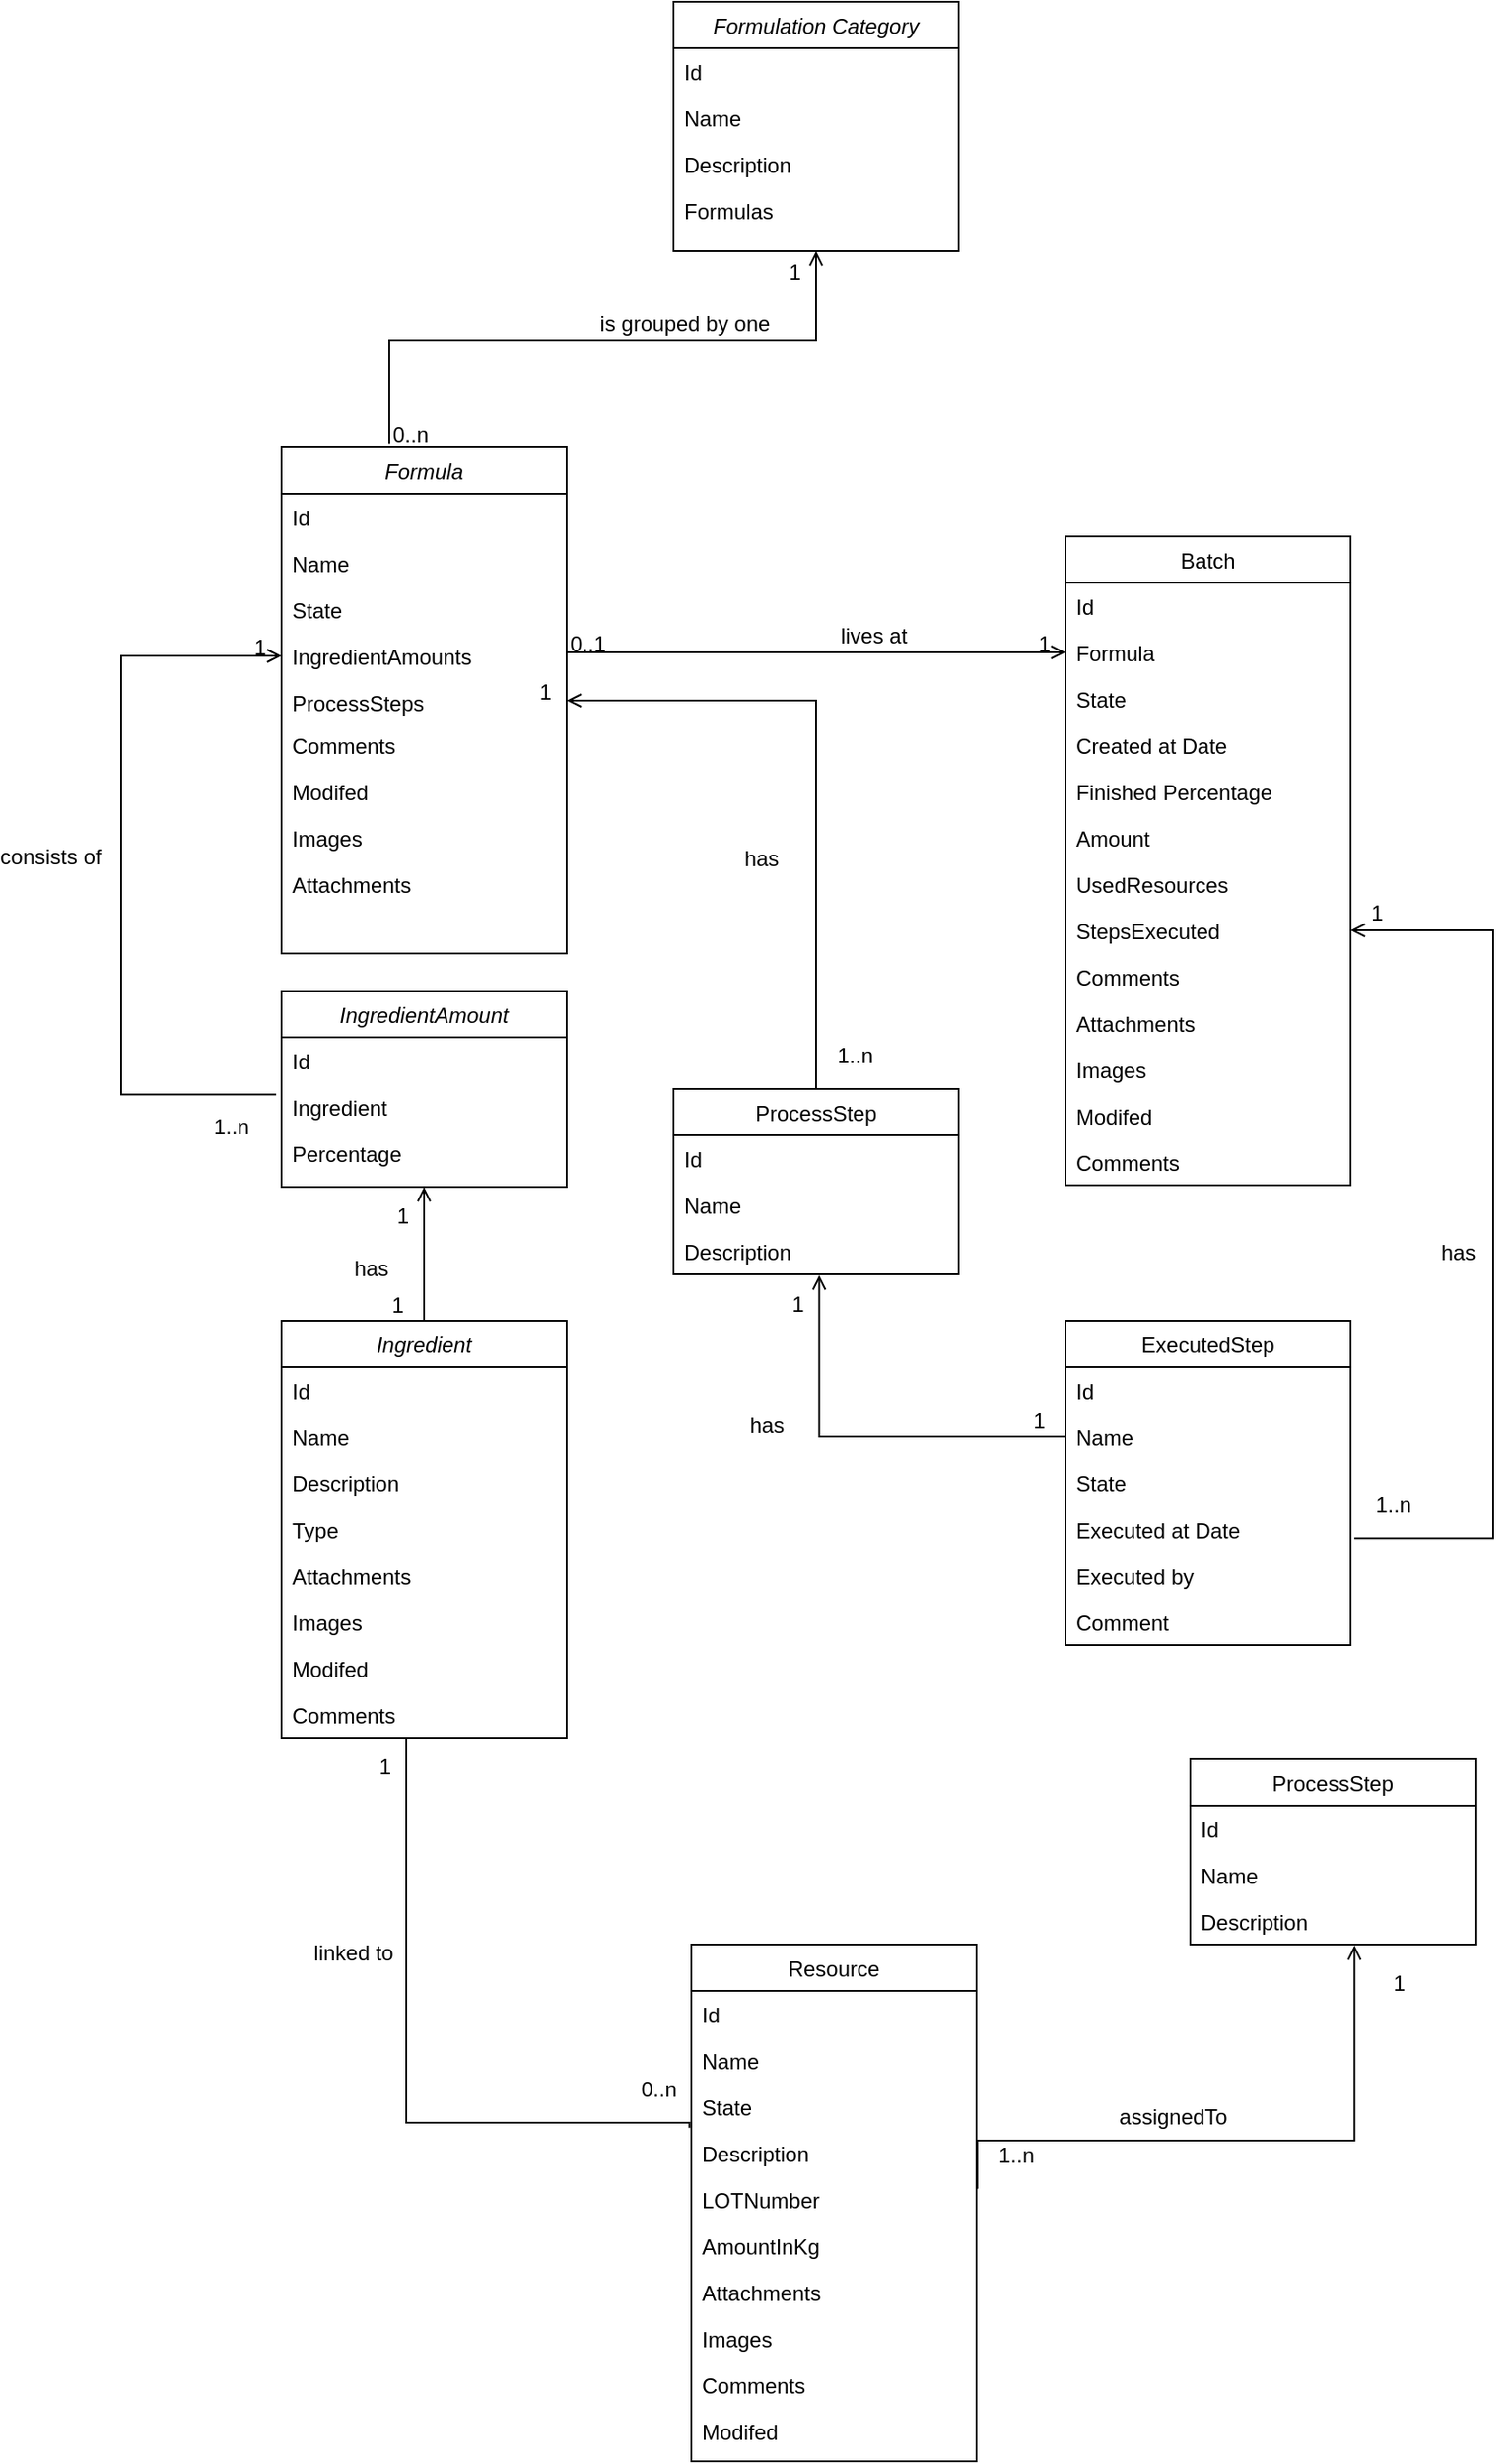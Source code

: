 <mxfile version="19.0.0" type="github">
  <diagram id="C5RBs43oDa-KdzZeNtuy" name="Page-1">
    <mxGraphModel dx="3773" dy="1705" grid="1" gridSize="10" guides="1" tooltips="1" connect="1" arrows="1" fold="1" page="1" pageScale="1" pageWidth="827" pageHeight="1169" math="0" shadow="0">
      <root>
        <mxCell id="WIyWlLk6GJQsqaUBKTNV-0" />
        <mxCell id="WIyWlLk6GJQsqaUBKTNV-1" parent="WIyWlLk6GJQsqaUBKTNV-0" />
        <mxCell id="zkfFHV4jXpPFQw0GAbJ--0" value="Formula" style="swimlane;fontStyle=2;align=center;verticalAlign=top;childLayout=stackLayout;horizontal=1;startSize=26;horizontalStack=0;resizeParent=1;resizeLast=0;collapsible=1;marginBottom=0;rounded=0;shadow=0;strokeWidth=1;" parent="WIyWlLk6GJQsqaUBKTNV-1" vertex="1">
          <mxGeometry x="60" y="280" width="160" height="284" as="geometry">
            <mxRectangle x="230" y="140" width="160" height="26" as="alternateBounds" />
          </mxGeometry>
        </mxCell>
        <mxCell id="zkfFHV4jXpPFQw0GAbJ--2" value="Id" style="text;align=left;verticalAlign=top;spacingLeft=4;spacingRight=4;overflow=hidden;rotatable=0;points=[[0,0.5],[1,0.5]];portConstraint=eastwest;rounded=0;shadow=0;html=0;" parent="zkfFHV4jXpPFQw0GAbJ--0" vertex="1">
          <mxGeometry y="26" width="160" height="26" as="geometry" />
        </mxCell>
        <mxCell id="zkfFHV4jXpPFQw0GAbJ--3" value="Name" style="text;align=left;verticalAlign=top;spacingLeft=4;spacingRight=4;overflow=hidden;rotatable=0;points=[[0,0.5],[1,0.5]];portConstraint=eastwest;rounded=0;shadow=0;html=0;" parent="zkfFHV4jXpPFQw0GAbJ--0" vertex="1">
          <mxGeometry y="52" width="160" height="26" as="geometry" />
        </mxCell>
        <mxCell id="-u5SXFbWH8fU-Zkg5iuL-2" value="State" style="text;align=left;verticalAlign=top;spacingLeft=4;spacingRight=4;overflow=hidden;rotatable=0;points=[[0,0.5],[1,0.5]];portConstraint=eastwest;rounded=0;shadow=0;html=0;" parent="zkfFHV4jXpPFQw0GAbJ--0" vertex="1">
          <mxGeometry y="78" width="160" height="26" as="geometry" />
        </mxCell>
        <mxCell id="zkfFHV4jXpPFQw0GAbJ--1" value="IngredientAmounts" style="text;align=left;verticalAlign=top;spacingLeft=4;spacingRight=4;overflow=hidden;rotatable=0;points=[[0,0.5],[1,0.5]];portConstraint=eastwest;" parent="zkfFHV4jXpPFQw0GAbJ--0" vertex="1">
          <mxGeometry y="104" width="160" height="26" as="geometry" />
        </mxCell>
        <mxCell id="-u5SXFbWH8fU-Zkg5iuL-1" value="ProcessSteps" style="text;align=left;verticalAlign=top;spacingLeft=4;spacingRight=4;overflow=hidden;rotatable=0;points=[[0,0.5],[1,0.5]];portConstraint=eastwest;rounded=0;shadow=0;html=0;" parent="zkfFHV4jXpPFQw0GAbJ--0" vertex="1">
          <mxGeometry y="130" width="160" height="24" as="geometry" />
        </mxCell>
        <mxCell id="-u5SXFbWH8fU-Zkg5iuL-36" value="Comments" style="text;align=left;verticalAlign=top;spacingLeft=4;spacingRight=4;overflow=hidden;rotatable=0;points=[[0,0.5],[1,0.5]];portConstraint=eastwest;rounded=0;shadow=0;html=0;" parent="zkfFHV4jXpPFQw0GAbJ--0" vertex="1">
          <mxGeometry y="154" width="160" height="26" as="geometry" />
        </mxCell>
        <mxCell id="-u5SXFbWH8fU-Zkg5iuL-37" value="Modifed" style="text;align=left;verticalAlign=top;spacingLeft=4;spacingRight=4;overflow=hidden;rotatable=0;points=[[0,0.5],[1,0.5]];portConstraint=eastwest;rounded=0;shadow=0;html=0;" parent="zkfFHV4jXpPFQw0GAbJ--0" vertex="1">
          <mxGeometry y="180" width="160" height="26" as="geometry" />
        </mxCell>
        <mxCell id="-u5SXFbWH8fU-Zkg5iuL-38" value="Images" style="text;align=left;verticalAlign=top;spacingLeft=4;spacingRight=4;overflow=hidden;rotatable=0;points=[[0,0.5],[1,0.5]];portConstraint=eastwest;rounded=0;shadow=0;html=0;" parent="zkfFHV4jXpPFQw0GAbJ--0" vertex="1">
          <mxGeometry y="206" width="160" height="26" as="geometry" />
        </mxCell>
        <mxCell id="-u5SXFbWH8fU-Zkg5iuL-39" value="Attachments" style="text;align=left;verticalAlign=top;spacingLeft=4;spacingRight=4;overflow=hidden;rotatable=0;points=[[0,0.5],[1,0.5]];portConstraint=eastwest;rounded=0;shadow=0;html=0;" parent="zkfFHV4jXpPFQw0GAbJ--0" vertex="1">
          <mxGeometry y="232" width="160" height="26" as="geometry" />
        </mxCell>
        <mxCell id="zkfFHV4jXpPFQw0GAbJ--13" value="ProcessStep" style="swimlane;fontStyle=0;align=center;verticalAlign=top;childLayout=stackLayout;horizontal=1;startSize=26;horizontalStack=0;resizeParent=1;resizeLast=0;collapsible=1;marginBottom=0;rounded=0;shadow=0;strokeWidth=1;" parent="WIyWlLk6GJQsqaUBKTNV-1" vertex="1">
          <mxGeometry x="280" y="640" width="160" height="104" as="geometry">
            <mxRectangle x="340" y="380" width="170" height="26" as="alternateBounds" />
          </mxGeometry>
        </mxCell>
        <mxCell id="zkfFHV4jXpPFQw0GAbJ--14" value="Id" style="text;align=left;verticalAlign=top;spacingLeft=4;spacingRight=4;overflow=hidden;rotatable=0;points=[[0,0.5],[1,0.5]];portConstraint=eastwest;" parent="zkfFHV4jXpPFQw0GAbJ--13" vertex="1">
          <mxGeometry y="26" width="160" height="26" as="geometry" />
        </mxCell>
        <mxCell id="-u5SXFbWH8fU-Zkg5iuL-66" value="Name" style="text;align=left;verticalAlign=top;spacingLeft=4;spacingRight=4;overflow=hidden;rotatable=0;points=[[0,0.5],[1,0.5]];portConstraint=eastwest;rounded=0;shadow=0;html=0;" parent="zkfFHV4jXpPFQw0GAbJ--13" vertex="1">
          <mxGeometry y="52" width="160" height="26" as="geometry" />
        </mxCell>
        <mxCell id="-u5SXFbWH8fU-Zkg5iuL-0" value="Description" style="text;align=left;verticalAlign=top;spacingLeft=4;spacingRight=4;overflow=hidden;rotatable=0;points=[[0,0.5],[1,0.5]];portConstraint=eastwest;rounded=0;shadow=0;html=0;" parent="zkfFHV4jXpPFQw0GAbJ--13" vertex="1">
          <mxGeometry y="78" width="160" height="26" as="geometry" />
        </mxCell>
        <mxCell id="zkfFHV4jXpPFQw0GAbJ--17" value="Batch" style="swimlane;fontStyle=0;align=center;verticalAlign=top;childLayout=stackLayout;horizontal=1;startSize=26;horizontalStack=0;resizeParent=1;resizeLast=0;collapsible=1;marginBottom=0;rounded=0;shadow=0;strokeWidth=1;" parent="WIyWlLk6GJQsqaUBKTNV-1" vertex="1">
          <mxGeometry x="500" y="330" width="160" height="364" as="geometry">
            <mxRectangle x="550" y="140" width="160" height="26" as="alternateBounds" />
          </mxGeometry>
        </mxCell>
        <mxCell id="zkfFHV4jXpPFQw0GAbJ--18" value="Id" style="text;align=left;verticalAlign=top;spacingLeft=4;spacingRight=4;overflow=hidden;rotatable=0;points=[[0,0.5],[1,0.5]];portConstraint=eastwest;" parent="zkfFHV4jXpPFQw0GAbJ--17" vertex="1">
          <mxGeometry y="26" width="160" height="26" as="geometry" />
        </mxCell>
        <mxCell id="zkfFHV4jXpPFQw0GAbJ--19" value="Formula" style="text;align=left;verticalAlign=top;spacingLeft=4;spacingRight=4;overflow=hidden;rotatable=0;points=[[0,0.5],[1,0.5]];portConstraint=eastwest;rounded=0;shadow=0;html=0;" parent="zkfFHV4jXpPFQw0GAbJ--17" vertex="1">
          <mxGeometry y="52" width="160" height="26" as="geometry" />
        </mxCell>
        <mxCell id="zkfFHV4jXpPFQw0GAbJ--20" value="State" style="text;align=left;verticalAlign=top;spacingLeft=4;spacingRight=4;overflow=hidden;rotatable=0;points=[[0,0.5],[1,0.5]];portConstraint=eastwest;rounded=0;shadow=0;html=0;" parent="zkfFHV4jXpPFQw0GAbJ--17" vertex="1">
          <mxGeometry y="78" width="160" height="26" as="geometry" />
        </mxCell>
        <mxCell id="-u5SXFbWH8fU-Zkg5iuL-72" value="Created at Date" style="text;align=left;verticalAlign=top;spacingLeft=4;spacingRight=4;overflow=hidden;rotatable=0;points=[[0,0.5],[1,0.5]];portConstraint=eastwest;rounded=0;shadow=0;html=0;" parent="zkfFHV4jXpPFQw0GAbJ--17" vertex="1">
          <mxGeometry y="104" width="160" height="26" as="geometry" />
        </mxCell>
        <mxCell id="zkfFHV4jXpPFQw0GAbJ--22" value="Finished Percentage" style="text;align=left;verticalAlign=top;spacingLeft=4;spacingRight=4;overflow=hidden;rotatable=0;points=[[0,0.5],[1,0.5]];portConstraint=eastwest;rounded=0;shadow=0;html=0;" parent="zkfFHV4jXpPFQw0GAbJ--17" vertex="1">
          <mxGeometry y="130" width="160" height="26" as="geometry" />
        </mxCell>
        <mxCell id="zkfFHV4jXpPFQw0GAbJ--21" value="Amount" style="text;align=left;verticalAlign=top;spacingLeft=4;spacingRight=4;overflow=hidden;rotatable=0;points=[[0,0.5],[1,0.5]];portConstraint=eastwest;rounded=0;shadow=0;html=0;" parent="zkfFHV4jXpPFQw0GAbJ--17" vertex="1">
          <mxGeometry y="156" width="160" height="26" as="geometry" />
        </mxCell>
        <mxCell id="-u5SXFbWH8fU-Zkg5iuL-101" value="UsedResources" style="text;align=left;verticalAlign=top;spacingLeft=4;spacingRight=4;overflow=hidden;rotatable=0;points=[[0,0.5],[1,0.5]];portConstraint=eastwest;rounded=0;shadow=0;html=0;" parent="zkfFHV4jXpPFQw0GAbJ--17" vertex="1">
          <mxGeometry y="182" width="160" height="26" as="geometry" />
        </mxCell>
        <mxCell id="zkfFHV4jXpPFQw0GAbJ--24" value="StepsExecuted" style="text;align=left;verticalAlign=top;spacingLeft=4;spacingRight=4;overflow=hidden;rotatable=0;points=[[0,0.5],[1,0.5]];portConstraint=eastwest;" parent="zkfFHV4jXpPFQw0GAbJ--17" vertex="1">
          <mxGeometry y="208" width="160" height="26" as="geometry" />
        </mxCell>
        <mxCell id="-u5SXFbWH8fU-Zkg5iuL-71" value="Comments" style="text;align=left;verticalAlign=top;spacingLeft=4;spacingRight=4;overflow=hidden;rotatable=0;points=[[0,0.5],[1,0.5]];portConstraint=eastwest;rounded=0;shadow=0;html=0;" parent="zkfFHV4jXpPFQw0GAbJ--17" vertex="1">
          <mxGeometry y="234" width="160" height="26" as="geometry" />
        </mxCell>
        <mxCell id="-u5SXFbWH8fU-Zkg5iuL-61" value="Attachments" style="text;align=left;verticalAlign=top;spacingLeft=4;spacingRight=4;overflow=hidden;rotatable=0;points=[[0,0.5],[1,0.5]];portConstraint=eastwest;rounded=0;shadow=0;html=0;" parent="zkfFHV4jXpPFQw0GAbJ--17" vertex="1">
          <mxGeometry y="260" width="160" height="26" as="geometry" />
        </mxCell>
        <mxCell id="-u5SXFbWH8fU-Zkg5iuL-62" value="Images" style="text;align=left;verticalAlign=top;spacingLeft=4;spacingRight=4;overflow=hidden;rotatable=0;points=[[0,0.5],[1,0.5]];portConstraint=eastwest;rounded=0;shadow=0;html=0;" parent="zkfFHV4jXpPFQw0GAbJ--17" vertex="1">
          <mxGeometry y="286" width="160" height="26" as="geometry" />
        </mxCell>
        <mxCell id="-u5SXFbWH8fU-Zkg5iuL-63" value="Modifed" style="text;align=left;verticalAlign=top;spacingLeft=4;spacingRight=4;overflow=hidden;rotatable=0;points=[[0,0.5],[1,0.5]];portConstraint=eastwest;rounded=0;shadow=0;html=0;" parent="zkfFHV4jXpPFQw0GAbJ--17" vertex="1">
          <mxGeometry y="312" width="160" height="26" as="geometry" />
        </mxCell>
        <mxCell id="-u5SXFbWH8fU-Zkg5iuL-64" value="Comments" style="text;align=left;verticalAlign=top;spacingLeft=4;spacingRight=4;overflow=hidden;rotatable=0;points=[[0,0.5],[1,0.5]];portConstraint=eastwest;rounded=0;shadow=0;html=0;" parent="zkfFHV4jXpPFQw0GAbJ--17" vertex="1">
          <mxGeometry y="338" width="160" height="26" as="geometry" />
        </mxCell>
        <mxCell id="zkfFHV4jXpPFQw0GAbJ--26" value="" style="endArrow=open;shadow=0;strokeWidth=1;rounded=0;endFill=1;edgeStyle=elbowEdgeStyle;elbow=vertical;entryX=0;entryY=0.5;entryDx=0;entryDy=0;" parent="WIyWlLk6GJQsqaUBKTNV-1" source="zkfFHV4jXpPFQw0GAbJ--0" target="zkfFHV4jXpPFQw0GAbJ--19" edge="1">
          <mxGeometry x="0.5" y="41" relative="1" as="geometry">
            <mxPoint x="380" y="402" as="sourcePoint" />
            <mxPoint x="540" y="402" as="targetPoint" />
            <mxPoint x="-40" y="32" as="offset" />
          </mxGeometry>
        </mxCell>
        <mxCell id="zkfFHV4jXpPFQw0GAbJ--27" value="0..1" style="resizable=0;align=left;verticalAlign=bottom;labelBackgroundColor=none;fontSize=12;" parent="zkfFHV4jXpPFQw0GAbJ--26" connectable="0" vertex="1">
          <mxGeometry x="-1" relative="1" as="geometry">
            <mxPoint y="4" as="offset" />
          </mxGeometry>
        </mxCell>
        <mxCell id="zkfFHV4jXpPFQw0GAbJ--28" value="1" style="resizable=0;align=right;verticalAlign=bottom;labelBackgroundColor=none;fontSize=12;" parent="zkfFHV4jXpPFQw0GAbJ--26" connectable="0" vertex="1">
          <mxGeometry x="1" relative="1" as="geometry">
            <mxPoint x="-7" y="4" as="offset" />
          </mxGeometry>
        </mxCell>
        <mxCell id="zkfFHV4jXpPFQw0GAbJ--29" value="lives at" style="text;html=1;resizable=0;points=[];;align=center;verticalAlign=middle;labelBackgroundColor=none;rounded=0;shadow=0;strokeWidth=1;fontSize=12;" parent="zkfFHV4jXpPFQw0GAbJ--26" vertex="1" connectable="0">
          <mxGeometry x="0.5" y="49" relative="1" as="geometry">
            <mxPoint x="-38" y="40" as="offset" />
          </mxGeometry>
        </mxCell>
        <mxCell id="-u5SXFbWH8fU-Zkg5iuL-3" value="Ingredient" style="swimlane;fontStyle=2;align=center;verticalAlign=top;childLayout=stackLayout;horizontal=1;startSize=26;horizontalStack=0;resizeParent=1;resizeLast=0;collapsible=1;marginBottom=0;rounded=0;shadow=0;strokeWidth=1;" parent="WIyWlLk6GJQsqaUBKTNV-1" vertex="1">
          <mxGeometry x="60" y="770" width="160" height="234" as="geometry">
            <mxRectangle x="230" y="140" width="160" height="26" as="alternateBounds" />
          </mxGeometry>
        </mxCell>
        <mxCell id="-u5SXFbWH8fU-Zkg5iuL-4" value="Id" style="text;align=left;verticalAlign=top;spacingLeft=4;spacingRight=4;overflow=hidden;rotatable=0;points=[[0,0.5],[1,0.5]];portConstraint=eastwest;rounded=0;shadow=0;html=0;" parent="-u5SXFbWH8fU-Zkg5iuL-3" vertex="1">
          <mxGeometry y="26" width="160" height="26" as="geometry" />
        </mxCell>
        <mxCell id="-u5SXFbWH8fU-Zkg5iuL-5" value="Name" style="text;align=left;verticalAlign=top;spacingLeft=4;spacingRight=4;overflow=hidden;rotatable=0;points=[[0,0.5],[1,0.5]];portConstraint=eastwest;rounded=0;shadow=0;html=0;" parent="-u5SXFbWH8fU-Zkg5iuL-3" vertex="1">
          <mxGeometry y="52" width="160" height="26" as="geometry" />
        </mxCell>
        <mxCell id="-u5SXFbWH8fU-Zkg5iuL-6" value="Description" style="text;align=left;verticalAlign=top;spacingLeft=4;spacingRight=4;overflow=hidden;rotatable=0;points=[[0,0.5],[1,0.5]];portConstraint=eastwest;rounded=0;shadow=0;html=0;" parent="-u5SXFbWH8fU-Zkg5iuL-3" vertex="1">
          <mxGeometry y="78" width="160" height="26" as="geometry" />
        </mxCell>
        <mxCell id="-u5SXFbWH8fU-Zkg5iuL-22" value="Type" style="text;align=left;verticalAlign=top;spacingLeft=4;spacingRight=4;overflow=hidden;rotatable=0;points=[[0,0.5],[1,0.5]];portConstraint=eastwest;rounded=0;shadow=0;html=0;" parent="-u5SXFbWH8fU-Zkg5iuL-3" vertex="1">
          <mxGeometry y="104" width="160" height="26" as="geometry" />
        </mxCell>
        <mxCell id="-u5SXFbWH8fU-Zkg5iuL-59" value="Attachments" style="text;align=left;verticalAlign=top;spacingLeft=4;spacingRight=4;overflow=hidden;rotatable=0;points=[[0,0.5],[1,0.5]];portConstraint=eastwest;rounded=0;shadow=0;html=0;" parent="-u5SXFbWH8fU-Zkg5iuL-3" vertex="1">
          <mxGeometry y="130" width="160" height="26" as="geometry" />
        </mxCell>
        <mxCell id="-u5SXFbWH8fU-Zkg5iuL-58" value="Images" style="text;align=left;verticalAlign=top;spacingLeft=4;spacingRight=4;overflow=hidden;rotatable=0;points=[[0,0.5],[1,0.5]];portConstraint=eastwest;rounded=0;shadow=0;html=0;" parent="-u5SXFbWH8fU-Zkg5iuL-3" vertex="1">
          <mxGeometry y="156" width="160" height="26" as="geometry" />
        </mxCell>
        <mxCell id="-u5SXFbWH8fU-Zkg5iuL-57" value="Modifed" style="text;align=left;verticalAlign=top;spacingLeft=4;spacingRight=4;overflow=hidden;rotatable=0;points=[[0,0.5],[1,0.5]];portConstraint=eastwest;rounded=0;shadow=0;html=0;" parent="-u5SXFbWH8fU-Zkg5iuL-3" vertex="1">
          <mxGeometry y="182" width="160" height="26" as="geometry" />
        </mxCell>
        <mxCell id="-u5SXFbWH8fU-Zkg5iuL-56" value="Comments" style="text;align=left;verticalAlign=top;spacingLeft=4;spacingRight=4;overflow=hidden;rotatable=0;points=[[0,0.5],[1,0.5]];portConstraint=eastwest;rounded=0;shadow=0;html=0;" parent="-u5SXFbWH8fU-Zkg5iuL-3" vertex="1">
          <mxGeometry y="208" width="160" height="26" as="geometry" />
        </mxCell>
        <mxCell id="-u5SXFbWH8fU-Zkg5iuL-11" value="Formulation Category" style="swimlane;fontStyle=2;align=center;verticalAlign=top;childLayout=stackLayout;horizontal=1;startSize=26;horizontalStack=0;resizeParent=1;resizeLast=0;collapsible=1;marginBottom=0;rounded=0;shadow=0;strokeWidth=1;" parent="WIyWlLk6GJQsqaUBKTNV-1" vertex="1">
          <mxGeometry x="280" y="30" width="160" height="140" as="geometry">
            <mxRectangle x="230" y="140" width="160" height="26" as="alternateBounds" />
          </mxGeometry>
        </mxCell>
        <mxCell id="-u5SXFbWH8fU-Zkg5iuL-12" value="Id" style="text;align=left;verticalAlign=top;spacingLeft=4;spacingRight=4;overflow=hidden;rotatable=0;points=[[0,0.5],[1,0.5]];portConstraint=eastwest;rounded=0;shadow=0;html=0;" parent="-u5SXFbWH8fU-Zkg5iuL-11" vertex="1">
          <mxGeometry y="26" width="160" height="26" as="geometry" />
        </mxCell>
        <mxCell id="-u5SXFbWH8fU-Zkg5iuL-13" value="Name" style="text;align=left;verticalAlign=top;spacingLeft=4;spacingRight=4;overflow=hidden;rotatable=0;points=[[0,0.5],[1,0.5]];portConstraint=eastwest;rounded=0;shadow=0;html=0;" parent="-u5SXFbWH8fU-Zkg5iuL-11" vertex="1">
          <mxGeometry y="52" width="160" height="26" as="geometry" />
        </mxCell>
        <mxCell id="-u5SXFbWH8fU-Zkg5iuL-14" value="Description" style="text;align=left;verticalAlign=top;spacingLeft=4;spacingRight=4;overflow=hidden;rotatable=0;points=[[0,0.5],[1,0.5]];portConstraint=eastwest;rounded=0;shadow=0;html=0;" parent="-u5SXFbWH8fU-Zkg5iuL-11" vertex="1">
          <mxGeometry y="78" width="160" height="26" as="geometry" />
        </mxCell>
        <mxCell id="-u5SXFbWH8fU-Zkg5iuL-15" value="Formulas" style="text;align=left;verticalAlign=top;spacingLeft=4;spacingRight=4;overflow=hidden;rotatable=0;points=[[0,0.5],[1,0.5]];portConstraint=eastwest;" parent="-u5SXFbWH8fU-Zkg5iuL-11" vertex="1">
          <mxGeometry y="104" width="160" height="26" as="geometry" />
        </mxCell>
        <mxCell id="-u5SXFbWH8fU-Zkg5iuL-18" value="" style="endArrow=open;shadow=0;strokeWidth=1;rounded=0;endFill=1;edgeStyle=elbowEdgeStyle;elbow=vertical;exitX=0.378;exitY=-0.008;exitDx=0;exitDy=0;exitPerimeter=0;entryX=0.5;entryY=1;entryDx=0;entryDy=0;" parent="WIyWlLk6GJQsqaUBKTNV-1" source="zkfFHV4jXpPFQw0GAbJ--0" target="-u5SXFbWH8fU-Zkg5iuL-11" edge="1">
          <mxGeometry x="0.5" y="41" relative="1" as="geometry">
            <mxPoint x="120" y="210" as="sourcePoint" />
            <mxPoint x="240" y="150" as="targetPoint" />
            <mxPoint x="-40" y="32" as="offset" />
            <Array as="points">
              <mxPoint x="120" y="220" />
              <mxPoint x="190" y="190" />
              <mxPoint x="200" y="180" />
            </Array>
          </mxGeometry>
        </mxCell>
        <mxCell id="-u5SXFbWH8fU-Zkg5iuL-19" value="0..n" style="resizable=0;align=left;verticalAlign=bottom;labelBackgroundColor=none;fontSize=12;" parent="-u5SXFbWH8fU-Zkg5iuL-18" connectable="0" vertex="1">
          <mxGeometry x="-1" relative="1" as="geometry">
            <mxPoint y="4" as="offset" />
          </mxGeometry>
        </mxCell>
        <mxCell id="-u5SXFbWH8fU-Zkg5iuL-20" value="1" style="resizable=0;align=right;verticalAlign=bottom;labelBackgroundColor=none;fontSize=12;" parent="-u5SXFbWH8fU-Zkg5iuL-18" connectable="0" vertex="1">
          <mxGeometry x="1" relative="1" as="geometry">
            <mxPoint x="-7" y="20" as="offset" />
          </mxGeometry>
        </mxCell>
        <mxCell id="-u5SXFbWH8fU-Zkg5iuL-21" value="is grouped by one" style="text;html=1;resizable=0;points=[];;align=center;verticalAlign=middle;labelBackgroundColor=none;rounded=0;shadow=0;strokeWidth=1;fontSize=12;" parent="-u5SXFbWH8fU-Zkg5iuL-18" vertex="1" connectable="0">
          <mxGeometry x="0.5" y="49" relative="1" as="geometry">
            <mxPoint x="-38" y="40" as="offset" />
          </mxGeometry>
        </mxCell>
        <mxCell id="-u5SXFbWH8fU-Zkg5iuL-23" value="IngredientAmount" style="swimlane;fontStyle=2;align=center;verticalAlign=top;childLayout=stackLayout;horizontal=1;startSize=26;horizontalStack=0;resizeParent=1;resizeLast=0;collapsible=1;marginBottom=0;rounded=0;shadow=0;strokeWidth=1;" parent="WIyWlLk6GJQsqaUBKTNV-1" vertex="1">
          <mxGeometry x="60" y="585" width="160" height="110" as="geometry">
            <mxRectangle x="230" y="140" width="160" height="26" as="alternateBounds" />
          </mxGeometry>
        </mxCell>
        <mxCell id="-u5SXFbWH8fU-Zkg5iuL-24" value="Id" style="text;align=left;verticalAlign=top;spacingLeft=4;spacingRight=4;overflow=hidden;rotatable=0;points=[[0,0.5],[1,0.5]];portConstraint=eastwest;rounded=0;shadow=0;html=0;" parent="-u5SXFbWH8fU-Zkg5iuL-23" vertex="1">
          <mxGeometry y="26" width="160" height="26" as="geometry" />
        </mxCell>
        <mxCell id="-u5SXFbWH8fU-Zkg5iuL-25" value="Ingredient" style="text;align=left;verticalAlign=top;spacingLeft=4;spacingRight=4;overflow=hidden;rotatable=0;points=[[0,0.5],[1,0.5]];portConstraint=eastwest;rounded=0;shadow=0;html=0;" parent="-u5SXFbWH8fU-Zkg5iuL-23" vertex="1">
          <mxGeometry y="52" width="160" height="26" as="geometry" />
        </mxCell>
        <mxCell id="-u5SXFbWH8fU-Zkg5iuL-26" value="Percentage" style="text;align=left;verticalAlign=top;spacingLeft=4;spacingRight=4;overflow=hidden;rotatable=0;points=[[0,0.5],[1,0.5]];portConstraint=eastwest;rounded=0;shadow=0;html=0;" parent="-u5SXFbWH8fU-Zkg5iuL-23" vertex="1">
          <mxGeometry y="78" width="160" height="26" as="geometry" />
        </mxCell>
        <mxCell id="-u5SXFbWH8fU-Zkg5iuL-28" value="" style="endArrow=open;shadow=0;strokeWidth=1;rounded=0;endFill=1;edgeStyle=elbowEdgeStyle;elbow=vertical;exitX=-0.019;exitY=0.236;exitDx=0;exitDy=0;exitPerimeter=0;" parent="WIyWlLk6GJQsqaUBKTNV-1" source="-u5SXFbWH8fU-Zkg5iuL-25" target="zkfFHV4jXpPFQw0GAbJ--1" edge="1">
          <mxGeometry x="0.5" y="41" relative="1" as="geometry">
            <mxPoint x="125.0" y="546.001" as="sourcePoint" />
            <mxPoint x="413.0" y="546.001" as="targetPoint" />
            <mxPoint x="-40" y="32" as="offset" />
            <Array as="points">
              <mxPoint x="-30" y="460" />
            </Array>
          </mxGeometry>
        </mxCell>
        <mxCell id="-u5SXFbWH8fU-Zkg5iuL-29" value="1..n" style="resizable=0;align=left;verticalAlign=bottom;labelBackgroundColor=none;fontSize=12;" parent="-u5SXFbWH8fU-Zkg5iuL-28" connectable="0" vertex="1">
          <mxGeometry x="-1" relative="1" as="geometry">
            <mxPoint x="-37" y="27" as="offset" />
          </mxGeometry>
        </mxCell>
        <mxCell id="-u5SXFbWH8fU-Zkg5iuL-30" value="1" style="resizable=0;align=right;verticalAlign=bottom;labelBackgroundColor=none;fontSize=12;" parent="-u5SXFbWH8fU-Zkg5iuL-28" connectable="0" vertex="1">
          <mxGeometry x="1" relative="1" as="geometry">
            <mxPoint x="-7" y="4" as="offset" />
          </mxGeometry>
        </mxCell>
        <mxCell id="-u5SXFbWH8fU-Zkg5iuL-31" value="consists of" style="text;html=1;resizable=0;points=[];;align=center;verticalAlign=middle;labelBackgroundColor=none;rounded=0;shadow=0;strokeWidth=1;fontSize=12;" parent="-u5SXFbWH8fU-Zkg5iuL-28" vertex="1" connectable="0">
          <mxGeometry x="0.5" y="49" relative="1" as="geometry">
            <mxPoint x="9" y="97" as="offset" />
          </mxGeometry>
        </mxCell>
        <mxCell id="-u5SXFbWH8fU-Zkg5iuL-32" value="" style="endArrow=open;shadow=0;strokeWidth=1;rounded=0;endFill=1;edgeStyle=elbowEdgeStyle;elbow=vertical;exitX=0.5;exitY=0;exitDx=0;exitDy=0;entryX=0.5;entryY=1;entryDx=0;entryDy=0;" parent="WIyWlLk6GJQsqaUBKTNV-1" source="-u5SXFbWH8fU-Zkg5iuL-3" target="-u5SXFbWH8fU-Zkg5iuL-23" edge="1">
          <mxGeometry x="0.5" y="41" relative="1" as="geometry">
            <mxPoint x="66.96" y="653.136" as="sourcePoint" />
            <mxPoint x="70" y="407" as="targetPoint" />
            <mxPoint x="-40" y="32" as="offset" />
            <Array as="points">
              <mxPoint x="130" y="730" />
            </Array>
          </mxGeometry>
        </mxCell>
        <mxCell id="-u5SXFbWH8fU-Zkg5iuL-33" value="1" style="resizable=0;align=left;verticalAlign=bottom;labelBackgroundColor=none;fontSize=12;" parent="-u5SXFbWH8fU-Zkg5iuL-32" connectable="0" vertex="1">
          <mxGeometry x="-1" relative="1" as="geometry">
            <mxPoint x="-20" as="offset" />
          </mxGeometry>
        </mxCell>
        <mxCell id="-u5SXFbWH8fU-Zkg5iuL-34" value="1" style="resizable=0;align=right;verticalAlign=bottom;labelBackgroundColor=none;fontSize=12;" parent="-u5SXFbWH8fU-Zkg5iuL-32" connectable="0" vertex="1">
          <mxGeometry x="1" relative="1" as="geometry">
            <mxPoint x="-7" y="25" as="offset" />
          </mxGeometry>
        </mxCell>
        <mxCell id="-u5SXFbWH8fU-Zkg5iuL-35" value="has" style="text;html=1;resizable=0;points=[];;align=center;verticalAlign=middle;labelBackgroundColor=none;rounded=0;shadow=0;strokeWidth=1;fontSize=12;" parent="-u5SXFbWH8fU-Zkg5iuL-32" vertex="1" connectable="0">
          <mxGeometry x="0.5" y="49" relative="1" as="geometry">
            <mxPoint x="19" y="27" as="offset" />
          </mxGeometry>
        </mxCell>
        <mxCell id="-u5SXFbWH8fU-Zkg5iuL-67" value="ExecutedStep" style="swimlane;fontStyle=0;align=center;verticalAlign=top;childLayout=stackLayout;horizontal=1;startSize=26;horizontalStack=0;resizeParent=1;resizeLast=0;collapsible=1;marginBottom=0;rounded=0;shadow=0;strokeWidth=1;" parent="WIyWlLk6GJQsqaUBKTNV-1" vertex="1">
          <mxGeometry x="500" y="770" width="160" height="182" as="geometry">
            <mxRectangle x="340" y="380" width="170" height="26" as="alternateBounds" />
          </mxGeometry>
        </mxCell>
        <mxCell id="-u5SXFbWH8fU-Zkg5iuL-68" value="Id" style="text;align=left;verticalAlign=top;spacingLeft=4;spacingRight=4;overflow=hidden;rotatable=0;points=[[0,0.5],[1,0.5]];portConstraint=eastwest;" parent="-u5SXFbWH8fU-Zkg5iuL-67" vertex="1">
          <mxGeometry y="26" width="160" height="26" as="geometry" />
        </mxCell>
        <mxCell id="-u5SXFbWH8fU-Zkg5iuL-69" value="Name" style="text;align=left;verticalAlign=top;spacingLeft=4;spacingRight=4;overflow=hidden;rotatable=0;points=[[0,0.5],[1,0.5]];portConstraint=eastwest;rounded=0;shadow=0;html=0;" parent="-u5SXFbWH8fU-Zkg5iuL-67" vertex="1">
          <mxGeometry y="52" width="160" height="26" as="geometry" />
        </mxCell>
        <mxCell id="-u5SXFbWH8fU-Zkg5iuL-93" value="State" style="text;align=left;verticalAlign=top;spacingLeft=4;spacingRight=4;overflow=hidden;rotatable=0;points=[[0,0.5],[1,0.5]];portConstraint=eastwest;rounded=0;shadow=0;html=0;" parent="-u5SXFbWH8fU-Zkg5iuL-67" vertex="1">
          <mxGeometry y="78" width="160" height="26" as="geometry" />
        </mxCell>
        <mxCell id="-u5SXFbWH8fU-Zkg5iuL-82" value="Executed at Date" style="text;align=left;verticalAlign=top;spacingLeft=4;spacingRight=4;overflow=hidden;rotatable=0;points=[[0,0.5],[1,0.5]];portConstraint=eastwest;rounded=0;shadow=0;html=0;" parent="-u5SXFbWH8fU-Zkg5iuL-67" vertex="1">
          <mxGeometry y="104" width="160" height="26" as="geometry" />
        </mxCell>
        <mxCell id="-u5SXFbWH8fU-Zkg5iuL-81" value="Executed by" style="text;align=left;verticalAlign=top;spacingLeft=4;spacingRight=4;overflow=hidden;rotatable=0;points=[[0,0.5],[1,0.5]];portConstraint=eastwest;rounded=0;shadow=0;html=0;" parent="-u5SXFbWH8fU-Zkg5iuL-67" vertex="1">
          <mxGeometry y="130" width="160" height="26" as="geometry" />
        </mxCell>
        <mxCell id="-u5SXFbWH8fU-Zkg5iuL-70" value="Comment" style="text;align=left;verticalAlign=top;spacingLeft=4;spacingRight=4;overflow=hidden;rotatable=0;points=[[0,0.5],[1,0.5]];portConstraint=eastwest;rounded=0;shadow=0;html=0;" parent="-u5SXFbWH8fU-Zkg5iuL-67" vertex="1">
          <mxGeometry y="156" width="160" height="26" as="geometry" />
        </mxCell>
        <mxCell id="-u5SXFbWH8fU-Zkg5iuL-73" value="" style="endArrow=open;shadow=0;strokeWidth=1;rounded=0;endFill=1;edgeStyle=elbowEdgeStyle;elbow=vertical;exitX=0.5;exitY=0;exitDx=0;exitDy=0;entryX=1;entryY=0.5;entryDx=0;entryDy=0;" parent="WIyWlLk6GJQsqaUBKTNV-1" source="zkfFHV4jXpPFQw0GAbJ--13" target="-u5SXFbWH8fU-Zkg5iuL-1" edge="1">
          <mxGeometry x="0.5" y="41" relative="1" as="geometry">
            <mxPoint x="66.96" y="653.136" as="sourcePoint" />
            <mxPoint x="70" y="407" as="targetPoint" />
            <mxPoint x="-40" y="32" as="offset" />
            <Array as="points">
              <mxPoint x="290" y="422" />
            </Array>
          </mxGeometry>
        </mxCell>
        <mxCell id="-u5SXFbWH8fU-Zkg5iuL-74" value="1..n" style="resizable=0;align=left;verticalAlign=bottom;labelBackgroundColor=none;fontSize=12;" parent="-u5SXFbWH8fU-Zkg5iuL-73" connectable="0" vertex="1">
          <mxGeometry x="-1" relative="1" as="geometry">
            <mxPoint x="10" y="-10" as="offset" />
          </mxGeometry>
        </mxCell>
        <mxCell id="-u5SXFbWH8fU-Zkg5iuL-75" value="1" style="resizable=0;align=right;verticalAlign=bottom;labelBackgroundColor=none;fontSize=12;" parent="-u5SXFbWH8fU-Zkg5iuL-73" connectable="0" vertex="1">
          <mxGeometry x="1" relative="1" as="geometry">
            <mxPoint x="-7" y="4" as="offset" />
          </mxGeometry>
        </mxCell>
        <mxCell id="-u5SXFbWH8fU-Zkg5iuL-76" value="has" style="text;html=1;resizable=0;points=[];;align=center;verticalAlign=middle;labelBackgroundColor=none;rounded=0;shadow=0;strokeWidth=1;fontSize=12;" parent="-u5SXFbWH8fU-Zkg5iuL-73" vertex="1" connectable="0">
          <mxGeometry x="0.5" y="49" relative="1" as="geometry">
            <mxPoint x="19" y="40" as="offset" />
          </mxGeometry>
        </mxCell>
        <mxCell id="-u5SXFbWH8fU-Zkg5iuL-77" value="" style="endArrow=open;shadow=0;strokeWidth=1;rounded=0;endFill=1;edgeStyle=elbowEdgeStyle;elbow=vertical;exitX=0;exitY=0.5;exitDx=0;exitDy=0;entryX=0.511;entryY=1.02;entryDx=0;entryDy=0;entryPerimeter=0;" parent="WIyWlLk6GJQsqaUBKTNV-1" source="-u5SXFbWH8fU-Zkg5iuL-69" target="-u5SXFbWH8fU-Zkg5iuL-0" edge="1">
          <mxGeometry x="0.5" y="41" relative="1" as="geometry">
            <mxPoint x="150" y="780" as="sourcePoint" />
            <mxPoint x="150" y="705" as="targetPoint" />
            <mxPoint x="-40" y="32" as="offset" />
            <Array as="points">
              <mxPoint x="430" y="835" />
            </Array>
          </mxGeometry>
        </mxCell>
        <mxCell id="-u5SXFbWH8fU-Zkg5iuL-78" value="1" style="resizable=0;align=left;verticalAlign=bottom;labelBackgroundColor=none;fontSize=12;" parent="-u5SXFbWH8fU-Zkg5iuL-77" connectable="0" vertex="1">
          <mxGeometry x="-1" relative="1" as="geometry">
            <mxPoint x="-20" as="offset" />
          </mxGeometry>
        </mxCell>
        <mxCell id="-u5SXFbWH8fU-Zkg5iuL-79" value="1" style="resizable=0;align=right;verticalAlign=bottom;labelBackgroundColor=none;fontSize=12;" parent="-u5SXFbWH8fU-Zkg5iuL-77" connectable="0" vertex="1">
          <mxGeometry x="1" relative="1" as="geometry">
            <mxPoint x="-7" y="25" as="offset" />
          </mxGeometry>
        </mxCell>
        <mxCell id="-u5SXFbWH8fU-Zkg5iuL-80" value="has" style="text;html=1;resizable=0;points=[];;align=center;verticalAlign=middle;labelBackgroundColor=none;rounded=0;shadow=0;strokeWidth=1;fontSize=12;" parent="-u5SXFbWH8fU-Zkg5iuL-77" vertex="1" connectable="0">
          <mxGeometry x="0.5" y="49" relative="1" as="geometry">
            <mxPoint x="19" y="27" as="offset" />
          </mxGeometry>
        </mxCell>
        <mxCell id="-u5SXFbWH8fU-Zkg5iuL-83" value="" style="endArrow=open;shadow=0;strokeWidth=1;rounded=0;endFill=1;edgeStyle=elbowEdgeStyle;elbow=vertical;exitX=1.013;exitY=0.688;exitDx=0;exitDy=0;exitPerimeter=0;" parent="WIyWlLk6GJQsqaUBKTNV-1" source="-u5SXFbWH8fU-Zkg5iuL-82" target="zkfFHV4jXpPFQw0GAbJ--24" edge="1">
          <mxGeometry x="0.5" y="41" relative="1" as="geometry">
            <mxPoint x="730" y="820" as="sourcePoint" />
            <mxPoint x="760" y="552" as="targetPoint" />
            <mxPoint x="-40" y="32" as="offset" />
            <Array as="points">
              <mxPoint x="740" y="720" />
              <mxPoint x="700" y="720" />
              <mxPoint x="670" y="700" />
              <mxPoint x="660" y="700" />
              <mxPoint x="730" y="552" />
              <mxPoint x="750" y="580" />
              <mxPoint x="780" y="730" />
              <mxPoint x="780" y="820" />
              <mxPoint x="670" y="750" />
              <mxPoint x="830" y="520" />
              <mxPoint x="720" y="560" />
              <mxPoint x="730" y="552" />
            </Array>
          </mxGeometry>
        </mxCell>
        <mxCell id="-u5SXFbWH8fU-Zkg5iuL-84" value="1..n" style="resizable=0;align=left;verticalAlign=bottom;labelBackgroundColor=none;fontSize=12;" parent="-u5SXFbWH8fU-Zkg5iuL-83" connectable="0" vertex="1">
          <mxGeometry x="-1" relative="1" as="geometry">
            <mxPoint x="10" y="-10" as="offset" />
          </mxGeometry>
        </mxCell>
        <mxCell id="-u5SXFbWH8fU-Zkg5iuL-85" value="1" style="resizable=0;align=right;verticalAlign=bottom;labelBackgroundColor=none;fontSize=12;" parent="-u5SXFbWH8fU-Zkg5iuL-83" connectable="0" vertex="1">
          <mxGeometry x="1" relative="1" as="geometry">
            <mxPoint x="20" y="-1" as="offset" />
          </mxGeometry>
        </mxCell>
        <mxCell id="-u5SXFbWH8fU-Zkg5iuL-86" value="has" style="text;html=1;resizable=0;points=[];;align=center;verticalAlign=middle;labelBackgroundColor=none;rounded=0;shadow=0;strokeWidth=1;fontSize=12;" parent="-u5SXFbWH8fU-Zkg5iuL-83" vertex="1" connectable="0">
          <mxGeometry x="0.5" y="49" relative="1" as="geometry">
            <mxPoint x="29" y="136" as="offset" />
          </mxGeometry>
        </mxCell>
        <mxCell id="-u5SXFbWH8fU-Zkg5iuL-94" value="Resource" style="swimlane;fontStyle=0;align=center;verticalAlign=top;childLayout=stackLayout;horizontal=1;startSize=26;horizontalStack=0;resizeParent=1;resizeLast=0;collapsible=1;marginBottom=0;rounded=0;shadow=0;strokeWidth=1;" parent="WIyWlLk6GJQsqaUBKTNV-1" vertex="1">
          <mxGeometry x="290" y="1120" width="160" height="290" as="geometry">
            <mxRectangle x="340" y="380" width="170" height="26" as="alternateBounds" />
          </mxGeometry>
        </mxCell>
        <mxCell id="-u5SXFbWH8fU-Zkg5iuL-95" value="Id" style="text;align=left;verticalAlign=top;spacingLeft=4;spacingRight=4;overflow=hidden;rotatable=0;points=[[0,0.5],[1,0.5]];portConstraint=eastwest;" parent="-u5SXFbWH8fU-Zkg5iuL-94" vertex="1">
          <mxGeometry y="26" width="160" height="26" as="geometry" />
        </mxCell>
        <mxCell id="-u5SXFbWH8fU-Zkg5iuL-96" value="Name" style="text;align=left;verticalAlign=top;spacingLeft=4;spacingRight=4;overflow=hidden;rotatable=0;points=[[0,0.5],[1,0.5]];portConstraint=eastwest;rounded=0;shadow=0;html=0;" parent="-u5SXFbWH8fU-Zkg5iuL-94" vertex="1">
          <mxGeometry y="52" width="160" height="26" as="geometry" />
        </mxCell>
        <mxCell id="-u5SXFbWH8fU-Zkg5iuL-97" value="State" style="text;align=left;verticalAlign=top;spacingLeft=4;spacingRight=4;overflow=hidden;rotatable=0;points=[[0,0.5],[1,0.5]];portConstraint=eastwest;rounded=0;shadow=0;html=0;" parent="-u5SXFbWH8fU-Zkg5iuL-94" vertex="1">
          <mxGeometry y="78" width="160" height="26" as="geometry" />
        </mxCell>
        <mxCell id="-u5SXFbWH8fU-Zkg5iuL-124" value="Description" style="text;align=left;verticalAlign=top;spacingLeft=4;spacingRight=4;overflow=hidden;rotatable=0;points=[[0,0.5],[1,0.5]];portConstraint=eastwest;rounded=0;shadow=0;html=0;" parent="-u5SXFbWH8fU-Zkg5iuL-94" vertex="1">
          <mxGeometry y="104" width="160" height="26" as="geometry" />
        </mxCell>
        <mxCell id="-u5SXFbWH8fU-Zkg5iuL-98" value="LOTNumber" style="text;align=left;verticalAlign=top;spacingLeft=4;spacingRight=4;overflow=hidden;rotatable=0;points=[[0,0.5],[1,0.5]];portConstraint=eastwest;rounded=0;shadow=0;html=0;" parent="-u5SXFbWH8fU-Zkg5iuL-94" vertex="1">
          <mxGeometry y="130" width="160" height="26" as="geometry" />
        </mxCell>
        <mxCell id="-u5SXFbWH8fU-Zkg5iuL-99" value="AmountInKg" style="text;align=left;verticalAlign=top;spacingLeft=4;spacingRight=4;overflow=hidden;rotatable=0;points=[[0,0.5],[1,0.5]];portConstraint=eastwest;rounded=0;shadow=0;html=0;" parent="-u5SXFbWH8fU-Zkg5iuL-94" vertex="1">
          <mxGeometry y="156" width="160" height="26" as="geometry" />
        </mxCell>
        <mxCell id="-u5SXFbWH8fU-Zkg5iuL-120" value="Attachments" style="text;align=left;verticalAlign=top;spacingLeft=4;spacingRight=4;overflow=hidden;rotatable=0;points=[[0,0.5],[1,0.5]];portConstraint=eastwest;rounded=0;shadow=0;html=0;" parent="-u5SXFbWH8fU-Zkg5iuL-94" vertex="1">
          <mxGeometry y="182" width="160" height="26" as="geometry" />
        </mxCell>
        <mxCell id="-u5SXFbWH8fU-Zkg5iuL-121" value="Images" style="text;align=left;verticalAlign=top;spacingLeft=4;spacingRight=4;overflow=hidden;rotatable=0;points=[[0,0.5],[1,0.5]];portConstraint=eastwest;rounded=0;shadow=0;html=0;" parent="-u5SXFbWH8fU-Zkg5iuL-94" vertex="1">
          <mxGeometry y="208" width="160" height="26" as="geometry" />
        </mxCell>
        <mxCell id="-u5SXFbWH8fU-Zkg5iuL-123" value="Comments" style="text;align=left;verticalAlign=top;spacingLeft=4;spacingRight=4;overflow=hidden;rotatable=0;points=[[0,0.5],[1,0.5]];portConstraint=eastwest;rounded=0;shadow=0;html=0;" parent="-u5SXFbWH8fU-Zkg5iuL-94" vertex="1">
          <mxGeometry y="234" width="160" height="26" as="geometry" />
        </mxCell>
        <mxCell id="-u5SXFbWH8fU-Zkg5iuL-122" value="Modifed" style="text;align=left;verticalAlign=top;spacingLeft=4;spacingRight=4;overflow=hidden;rotatable=0;points=[[0,0.5],[1,0.5]];portConstraint=eastwest;rounded=0;shadow=0;html=0;" parent="-u5SXFbWH8fU-Zkg5iuL-94" vertex="1">
          <mxGeometry y="260" width="160" height="26" as="geometry" />
        </mxCell>
        <mxCell id="-u5SXFbWH8fU-Zkg5iuL-103" value="" style="endArrow=none;shadow=0;strokeWidth=1;rounded=0;endFill=0;edgeStyle=elbowEdgeStyle;elbow=vertical;exitX=-0.007;exitY=0.955;exitDx=0;exitDy=0;entryX=0.511;entryY=1.02;entryDx=0;entryDy=0;entryPerimeter=0;exitPerimeter=0;strokeColor=default;" parent="WIyWlLk6GJQsqaUBKTNV-1" source="-u5SXFbWH8fU-Zkg5iuL-97" edge="1">
          <mxGeometry x="0.5" y="41" relative="1" as="geometry">
            <mxPoint x="268.24" y="1094.48" as="sourcePoint" />
            <mxPoint x="130.0" y="1004" as="targetPoint" />
            <mxPoint x="-40" y="32" as="offset" />
            <Array as="points">
              <mxPoint x="170" y="1220" />
            </Array>
          </mxGeometry>
        </mxCell>
        <mxCell id="-u5SXFbWH8fU-Zkg5iuL-104" value="0..n" style="resizable=0;align=left;verticalAlign=bottom;labelBackgroundColor=none;fontSize=12;" parent="-u5SXFbWH8fU-Zkg5iuL-103" connectable="0" vertex="1">
          <mxGeometry x="-1" relative="1" as="geometry">
            <mxPoint x="-29" y="-13" as="offset" />
          </mxGeometry>
        </mxCell>
        <mxCell id="-u5SXFbWH8fU-Zkg5iuL-105" value="1" style="resizable=0;align=right;verticalAlign=bottom;labelBackgroundColor=none;fontSize=12;" parent="-u5SXFbWH8fU-Zkg5iuL-103" connectable="0" vertex="1">
          <mxGeometry x="1" relative="1" as="geometry">
            <mxPoint x="-7" y="25" as="offset" />
          </mxGeometry>
        </mxCell>
        <mxCell id="-u5SXFbWH8fU-Zkg5iuL-106" value="linked to" style="text;html=1;resizable=0;points=[];;align=center;verticalAlign=middle;labelBackgroundColor=none;rounded=0;shadow=0;strokeWidth=1;fontSize=12;" parent="-u5SXFbWH8fU-Zkg5iuL-103" vertex="1" connectable="0">
          <mxGeometry x="0.5" y="49" relative="1" as="geometry">
            <mxPoint x="19" y="27" as="offset" />
          </mxGeometry>
        </mxCell>
        <mxCell id="-u5SXFbWH8fU-Zkg5iuL-107" value="" style="endArrow=open;shadow=0;strokeWidth=1;rounded=0;endFill=1;edgeStyle=elbowEdgeStyle;elbow=vertical;exitX=1.003;exitY=0.276;exitDx=0;exitDy=0;exitPerimeter=0;entryX=0.576;entryY=1.019;entryDx=0;entryDy=0;entryPerimeter=0;" parent="WIyWlLk6GJQsqaUBKTNV-1" source="-u5SXFbWH8fU-Zkg5iuL-98" target="-u5SXFbWH8fU-Zkg5iuL-114" edge="1">
          <mxGeometry x="0.5" y="41" relative="1" as="geometry">
            <mxPoint x="672.08" y="901.888" as="sourcePoint" />
            <mxPoint x="640" y="1200" as="targetPoint" />
            <mxPoint x="-40" y="32" as="offset" />
            <Array as="points">
              <mxPoint x="570" y="1230" />
              <mxPoint x="710" y="730" />
              <mxPoint x="680" y="710" />
              <mxPoint x="670" y="710" />
              <mxPoint x="740" y="562" />
              <mxPoint x="760" y="590" />
              <mxPoint x="790" y="740" />
              <mxPoint x="790" y="830" />
              <mxPoint x="680" y="760" />
              <mxPoint x="840" y="530" />
              <mxPoint x="730" y="570" />
              <mxPoint x="740" y="562" />
            </Array>
          </mxGeometry>
        </mxCell>
        <mxCell id="-u5SXFbWH8fU-Zkg5iuL-108" value="1..n" style="resizable=0;align=left;verticalAlign=bottom;labelBackgroundColor=none;fontSize=12;" parent="-u5SXFbWH8fU-Zkg5iuL-107" connectable="0" vertex="1">
          <mxGeometry x="-1" relative="1" as="geometry">
            <mxPoint x="10" y="-10" as="offset" />
          </mxGeometry>
        </mxCell>
        <mxCell id="-u5SXFbWH8fU-Zkg5iuL-109" value="1" style="resizable=0;align=right;verticalAlign=bottom;labelBackgroundColor=none;fontSize=12;" parent="-u5SXFbWH8fU-Zkg5iuL-107" connectable="0" vertex="1">
          <mxGeometry x="1" relative="1" as="geometry">
            <mxPoint x="30" y="30" as="offset" />
          </mxGeometry>
        </mxCell>
        <mxCell id="-u5SXFbWH8fU-Zkg5iuL-110" value="assignedTo" style="text;html=1;resizable=0;points=[];;align=center;verticalAlign=middle;labelBackgroundColor=none;rounded=0;shadow=0;strokeWidth=1;fontSize=12;" parent="-u5SXFbWH8fU-Zkg5iuL-107" vertex="1" connectable="0">
          <mxGeometry x="0.5" y="49" relative="1" as="geometry">
            <mxPoint x="-53" y="9" as="offset" />
          </mxGeometry>
        </mxCell>
        <mxCell id="-u5SXFbWH8fU-Zkg5iuL-111" value="ProcessStep" style="swimlane;fontStyle=0;align=center;verticalAlign=top;childLayout=stackLayout;horizontal=1;startSize=26;horizontalStack=0;resizeParent=1;resizeLast=0;collapsible=1;marginBottom=0;rounded=0;shadow=0;strokeWidth=1;" parent="WIyWlLk6GJQsqaUBKTNV-1" vertex="1">
          <mxGeometry x="570" y="1016" width="160" height="104" as="geometry">
            <mxRectangle x="340" y="380" width="170" height="26" as="alternateBounds" />
          </mxGeometry>
        </mxCell>
        <mxCell id="-u5SXFbWH8fU-Zkg5iuL-112" value="Id" style="text;align=left;verticalAlign=top;spacingLeft=4;spacingRight=4;overflow=hidden;rotatable=0;points=[[0,0.5],[1,0.5]];portConstraint=eastwest;" parent="-u5SXFbWH8fU-Zkg5iuL-111" vertex="1">
          <mxGeometry y="26" width="160" height="26" as="geometry" />
        </mxCell>
        <mxCell id="-u5SXFbWH8fU-Zkg5iuL-113" value="Name" style="text;align=left;verticalAlign=top;spacingLeft=4;spacingRight=4;overflow=hidden;rotatable=0;points=[[0,0.5],[1,0.5]];portConstraint=eastwest;rounded=0;shadow=0;html=0;" parent="-u5SXFbWH8fU-Zkg5iuL-111" vertex="1">
          <mxGeometry y="52" width="160" height="26" as="geometry" />
        </mxCell>
        <mxCell id="-u5SXFbWH8fU-Zkg5iuL-114" value="Description" style="text;align=left;verticalAlign=top;spacingLeft=4;spacingRight=4;overflow=hidden;rotatable=0;points=[[0,0.5],[1,0.5]];portConstraint=eastwest;rounded=0;shadow=0;html=0;" parent="-u5SXFbWH8fU-Zkg5iuL-111" vertex="1">
          <mxGeometry y="78" width="160" height="26" as="geometry" />
        </mxCell>
      </root>
    </mxGraphModel>
  </diagram>
</mxfile>
